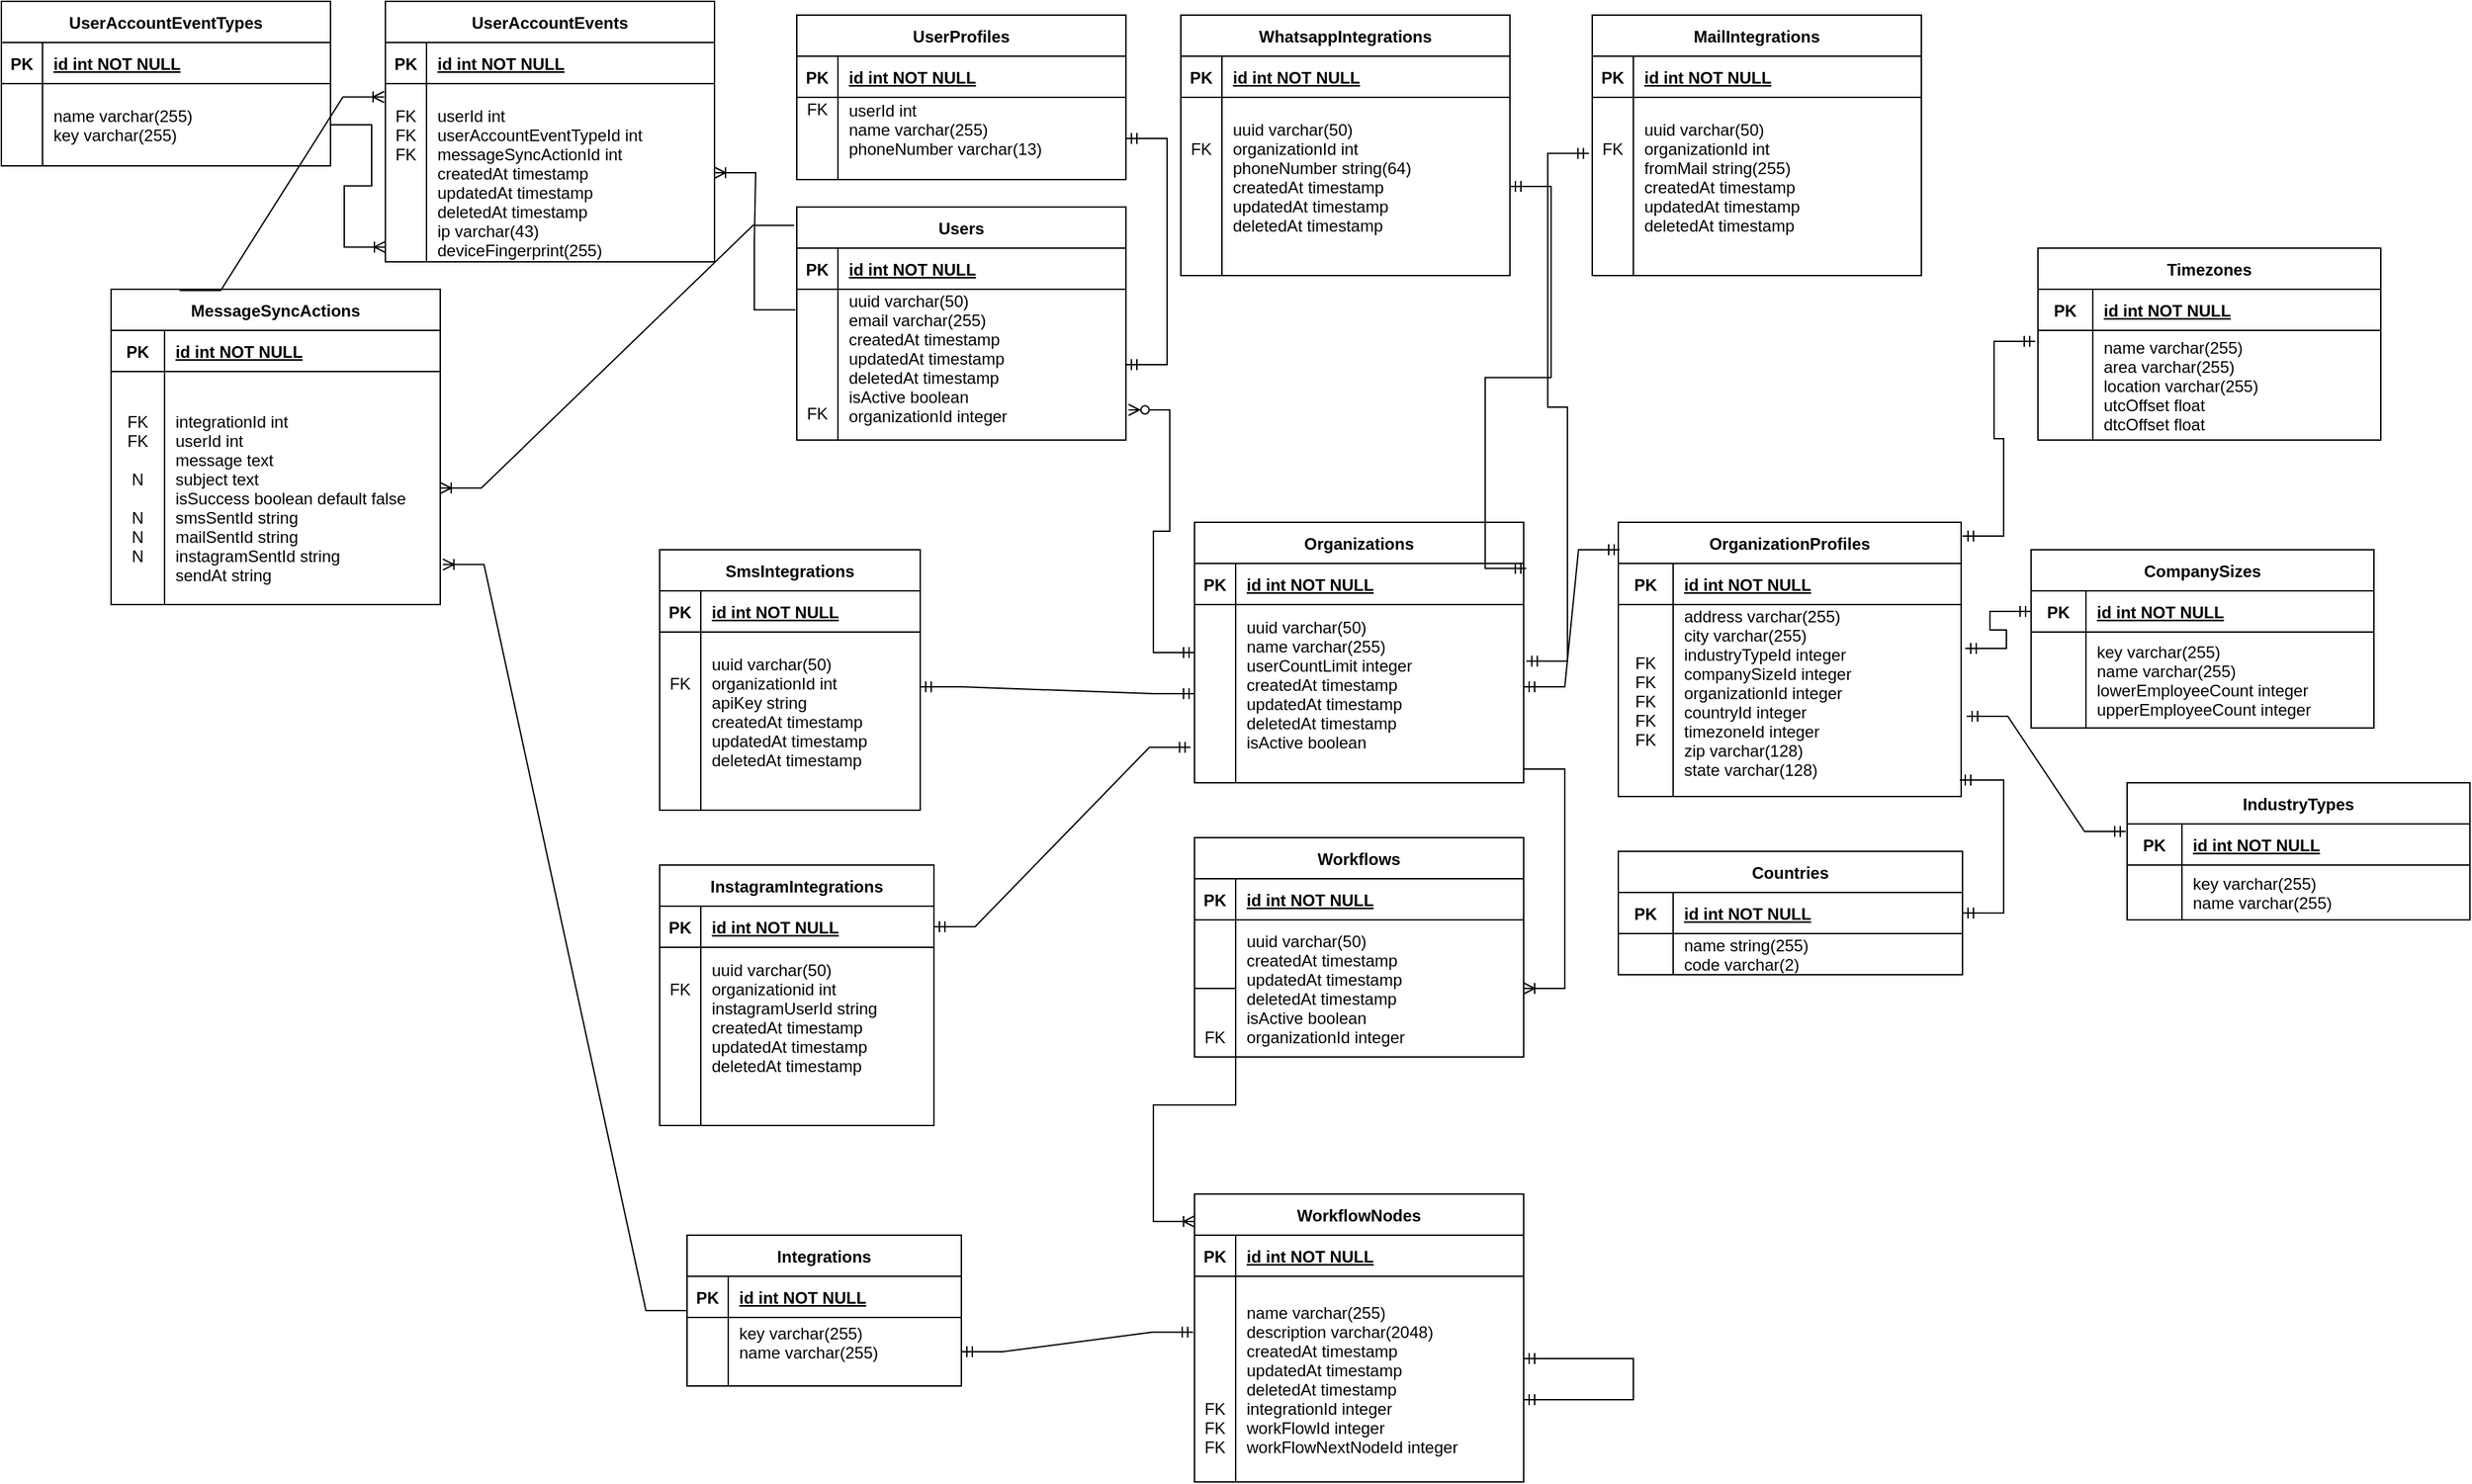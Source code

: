 <mxfile version="21.3.6" type="device">
  <diagram id="R2lEEEUBdFMjLlhIrx00" name="Page-1">
    <mxGraphModel dx="1804" dy="550" grid="1" gridSize="10" guides="1" tooltips="1" connect="1" arrows="1" fold="1" page="1" pageScale="1" pageWidth="850" pageHeight="1100" math="0" shadow="0" extFonts="Permanent Marker^https://fonts.googleapis.com/css?family=Permanent+Marker">
      <root>
        <mxCell id="0" />
        <mxCell id="1" parent="0" />
        <mxCell id="C-vyLk0tnHw3VtMMgP7b-23" value="Users" style="shape=table;startSize=30;container=1;collapsible=1;childLayout=tableLayout;fixedRows=1;rowLines=0;fontStyle=1;align=center;resizeLast=1;" parent="1" vertex="1">
          <mxGeometry x="120" y="170" width="240" height="170" as="geometry" />
        </mxCell>
        <mxCell id="C-vyLk0tnHw3VtMMgP7b-24" value="" style="shape=partialRectangle;collapsible=0;dropTarget=0;pointerEvents=0;fillColor=none;points=[[0,0.5],[1,0.5]];portConstraint=eastwest;top=0;left=0;right=0;bottom=1;" parent="C-vyLk0tnHw3VtMMgP7b-23" vertex="1">
          <mxGeometry y="30" width="240" height="30" as="geometry" />
        </mxCell>
        <mxCell id="C-vyLk0tnHw3VtMMgP7b-25" value="PK" style="shape=partialRectangle;overflow=hidden;connectable=0;fillColor=none;top=0;left=0;bottom=0;right=0;fontStyle=1;" parent="C-vyLk0tnHw3VtMMgP7b-24" vertex="1">
          <mxGeometry width="30" height="30" as="geometry">
            <mxRectangle width="30" height="30" as="alternateBounds" />
          </mxGeometry>
        </mxCell>
        <mxCell id="C-vyLk0tnHw3VtMMgP7b-26" value="id int NOT NULL " style="shape=partialRectangle;overflow=hidden;connectable=0;fillColor=none;top=0;left=0;bottom=0;right=0;align=left;spacingLeft=6;fontStyle=5;" parent="C-vyLk0tnHw3VtMMgP7b-24" vertex="1">
          <mxGeometry x="30" width="210" height="30" as="geometry">
            <mxRectangle width="210" height="30" as="alternateBounds" />
          </mxGeometry>
        </mxCell>
        <mxCell id="C-vyLk0tnHw3VtMMgP7b-27" value="" style="shape=partialRectangle;collapsible=0;dropTarget=0;pointerEvents=0;fillColor=none;points=[[0,0.5],[1,0.5]];portConstraint=eastwest;top=0;left=0;right=0;bottom=0;" parent="C-vyLk0tnHw3VtMMgP7b-23" vertex="1">
          <mxGeometry y="60" width="240" height="110" as="geometry" />
        </mxCell>
        <mxCell id="C-vyLk0tnHw3VtMMgP7b-28" value="&#xa;&#xa;&#xa;&#xa;&#xa;FK" style="shape=partialRectangle;overflow=hidden;connectable=0;fillColor=none;top=0;left=0;bottom=0;right=0;" parent="C-vyLk0tnHw3VtMMgP7b-27" vertex="1">
          <mxGeometry width="30" height="110" as="geometry">
            <mxRectangle width="30" height="110" as="alternateBounds" />
          </mxGeometry>
        </mxCell>
        <mxCell id="C-vyLk0tnHw3VtMMgP7b-29" value="uuid varchar(50)&#xa;email varchar(255)&#xa;createdAt timestamp&#xa;updatedAt timestamp&#xa;deletedAt timestamp&#xa;isActive boolean&#xa;organizationId integer&#xa;" style="shape=partialRectangle;overflow=hidden;connectable=0;fillColor=none;top=0;left=0;bottom=0;right=0;align=left;spacingLeft=6;" parent="C-vyLk0tnHw3VtMMgP7b-27" vertex="1">
          <mxGeometry x="30" width="210" height="110" as="geometry">
            <mxRectangle width="210" height="110" as="alternateBounds" />
          </mxGeometry>
        </mxCell>
        <mxCell id="LmQ58iv39YgmbRONNPZS-1" value="UserProfiles" style="shape=table;startSize=30;container=1;collapsible=1;childLayout=tableLayout;fixedRows=1;rowLines=0;fontStyle=1;align=center;resizeLast=1;" parent="1" vertex="1">
          <mxGeometry x="120" y="30" width="240" height="120" as="geometry" />
        </mxCell>
        <mxCell id="LmQ58iv39YgmbRONNPZS-2" value="" style="shape=partialRectangle;collapsible=0;dropTarget=0;pointerEvents=0;fillColor=none;points=[[0,0.5],[1,0.5]];portConstraint=eastwest;top=0;left=0;right=0;bottom=1;" parent="LmQ58iv39YgmbRONNPZS-1" vertex="1">
          <mxGeometry y="30" width="240" height="30" as="geometry" />
        </mxCell>
        <mxCell id="LmQ58iv39YgmbRONNPZS-3" value="PK" style="shape=partialRectangle;overflow=hidden;connectable=0;fillColor=none;top=0;left=0;bottom=0;right=0;fontStyle=1;" parent="LmQ58iv39YgmbRONNPZS-2" vertex="1">
          <mxGeometry width="30" height="30" as="geometry">
            <mxRectangle width="30" height="30" as="alternateBounds" />
          </mxGeometry>
        </mxCell>
        <mxCell id="LmQ58iv39YgmbRONNPZS-4" value="id int NOT NULL " style="shape=partialRectangle;overflow=hidden;connectable=0;fillColor=none;top=0;left=0;bottom=0;right=0;align=left;spacingLeft=6;fontStyle=5;" parent="LmQ58iv39YgmbRONNPZS-2" vertex="1">
          <mxGeometry x="30" width="210" height="30" as="geometry">
            <mxRectangle width="210" height="30" as="alternateBounds" />
          </mxGeometry>
        </mxCell>
        <mxCell id="LmQ58iv39YgmbRONNPZS-5" value="" style="shape=partialRectangle;collapsible=0;dropTarget=0;pointerEvents=0;fillColor=none;points=[[0,0.5],[1,0.5]];portConstraint=eastwest;top=0;left=0;right=0;bottom=0;" parent="LmQ58iv39YgmbRONNPZS-1" vertex="1">
          <mxGeometry y="60" width="240" height="60" as="geometry" />
        </mxCell>
        <mxCell id="LmQ58iv39YgmbRONNPZS-6" value="FK&#xa;&#xa;&#xa;&#xa;&#xa;" style="shape=partialRectangle;overflow=hidden;connectable=0;fillColor=none;top=0;left=0;bottom=0;right=0;" parent="LmQ58iv39YgmbRONNPZS-5" vertex="1">
          <mxGeometry width="30" height="60" as="geometry">
            <mxRectangle width="30" height="60" as="alternateBounds" />
          </mxGeometry>
        </mxCell>
        <mxCell id="LmQ58iv39YgmbRONNPZS-7" value="userId int&#xa;name varchar(255)&#xa;phoneNumber varchar(13)&#xa;" style="shape=partialRectangle;overflow=hidden;connectable=0;fillColor=none;top=0;left=0;bottom=0;right=0;align=left;spacingLeft=6;" parent="LmQ58iv39YgmbRONNPZS-5" vertex="1">
          <mxGeometry x="30" width="210" height="60" as="geometry">
            <mxRectangle width="210" height="60" as="alternateBounds" />
          </mxGeometry>
        </mxCell>
        <mxCell id="LmQ58iv39YgmbRONNPZS-8" value="" style="edgeStyle=entityRelationEdgeStyle;fontSize=12;html=1;endArrow=ERmandOne;startArrow=ERmandOne;rounded=0;exitX=1;exitY=0.5;exitDx=0;exitDy=0;" parent="1" source="C-vyLk0tnHw3VtMMgP7b-27" target="LmQ58iv39YgmbRONNPZS-5" edge="1">
          <mxGeometry width="100" height="100" relative="1" as="geometry">
            <mxPoint x="220" y="220" as="sourcePoint" />
            <mxPoint x="320" y="120" as="targetPoint" />
          </mxGeometry>
        </mxCell>
        <mxCell id="LmQ58iv39YgmbRONNPZS-9" value="Organizations" style="shape=table;startSize=30;container=1;collapsible=1;childLayout=tableLayout;fixedRows=1;rowLines=0;fontStyle=1;align=center;resizeLast=1;" parent="1" vertex="1">
          <mxGeometry x="410" y="400" width="240" height="190" as="geometry" />
        </mxCell>
        <mxCell id="LmQ58iv39YgmbRONNPZS-10" value="" style="shape=partialRectangle;collapsible=0;dropTarget=0;pointerEvents=0;fillColor=none;points=[[0,0.5],[1,0.5]];portConstraint=eastwest;top=0;left=0;right=0;bottom=1;" parent="LmQ58iv39YgmbRONNPZS-9" vertex="1">
          <mxGeometry y="30" width="240" height="30" as="geometry" />
        </mxCell>
        <mxCell id="LmQ58iv39YgmbRONNPZS-11" value="PK" style="shape=partialRectangle;overflow=hidden;connectable=0;fillColor=none;top=0;left=0;bottom=0;right=0;fontStyle=1;" parent="LmQ58iv39YgmbRONNPZS-10" vertex="1">
          <mxGeometry width="30" height="30" as="geometry">
            <mxRectangle width="30" height="30" as="alternateBounds" />
          </mxGeometry>
        </mxCell>
        <mxCell id="LmQ58iv39YgmbRONNPZS-12" value="id int NOT NULL " style="shape=partialRectangle;overflow=hidden;connectable=0;fillColor=none;top=0;left=0;bottom=0;right=0;align=left;spacingLeft=6;fontStyle=5;" parent="LmQ58iv39YgmbRONNPZS-10" vertex="1">
          <mxGeometry x="30" width="210" height="30" as="geometry">
            <mxRectangle width="210" height="30" as="alternateBounds" />
          </mxGeometry>
        </mxCell>
        <mxCell id="LmQ58iv39YgmbRONNPZS-13" value="" style="shape=partialRectangle;collapsible=0;dropTarget=0;pointerEvents=0;fillColor=none;points=[[0,0.5],[1,0.5]];portConstraint=eastwest;top=0;left=0;right=0;bottom=0;" parent="LmQ58iv39YgmbRONNPZS-9" vertex="1">
          <mxGeometry y="60" width="240" height="130" as="geometry" />
        </mxCell>
        <mxCell id="LmQ58iv39YgmbRONNPZS-14" value="" style="shape=partialRectangle;overflow=hidden;connectable=0;fillColor=none;top=0;left=0;bottom=0;right=0;" parent="LmQ58iv39YgmbRONNPZS-13" vertex="1">
          <mxGeometry width="30" height="130" as="geometry">
            <mxRectangle width="30" height="130" as="alternateBounds" />
          </mxGeometry>
        </mxCell>
        <mxCell id="LmQ58iv39YgmbRONNPZS-15" value="uuid varchar(50)&#xa;name varchar(255)&#xa;userCountLimit integer&#xa;createdAt timestamp&#xa;updatedAt timestamp&#xa;deletedAt timestamp&#xa;isActive boolean&#xa;" style="shape=partialRectangle;overflow=hidden;connectable=0;fillColor=none;top=0;left=0;bottom=0;right=0;align=left;spacingLeft=6;" parent="LmQ58iv39YgmbRONNPZS-13" vertex="1">
          <mxGeometry x="30" width="210" height="130" as="geometry">
            <mxRectangle width="210" height="130" as="alternateBounds" />
          </mxGeometry>
        </mxCell>
        <mxCell id="LmQ58iv39YgmbRONNPZS-16" value="" style="edgeStyle=entityRelationEdgeStyle;fontSize=12;html=1;endArrow=ERzeroToMany;startArrow=ERmandOne;rounded=0;entryX=1.008;entryY=0.8;entryDx=0;entryDy=0;entryPerimeter=0;" parent="1" source="LmQ58iv39YgmbRONNPZS-9" target="C-vyLk0tnHw3VtMMgP7b-27" edge="1">
          <mxGeometry width="100" height="100" relative="1" as="geometry">
            <mxPoint x="470" y="370" as="sourcePoint" />
            <mxPoint x="570" y="270" as="targetPoint" />
          </mxGeometry>
        </mxCell>
        <mxCell id="LmQ58iv39YgmbRONNPZS-17" value="OrganizationProfiles" style="shape=table;startSize=30;container=1;collapsible=1;childLayout=tableLayout;fixedRows=1;rowLines=0;fontStyle=1;align=center;resizeLast=1;" parent="1" vertex="1">
          <mxGeometry x="719" y="400" width="250" height="200" as="geometry" />
        </mxCell>
        <mxCell id="LmQ58iv39YgmbRONNPZS-18" value="" style="shape=partialRectangle;collapsible=0;dropTarget=0;pointerEvents=0;fillColor=none;points=[[0,0.5],[1,0.5]];portConstraint=eastwest;top=0;left=0;right=0;bottom=1;" parent="LmQ58iv39YgmbRONNPZS-17" vertex="1">
          <mxGeometry y="30" width="250" height="30" as="geometry" />
        </mxCell>
        <mxCell id="LmQ58iv39YgmbRONNPZS-19" value="PK" style="shape=partialRectangle;overflow=hidden;connectable=0;fillColor=none;top=0;left=0;bottom=0;right=0;fontStyle=1;" parent="LmQ58iv39YgmbRONNPZS-18" vertex="1">
          <mxGeometry width="40" height="30" as="geometry">
            <mxRectangle width="40" height="30" as="alternateBounds" />
          </mxGeometry>
        </mxCell>
        <mxCell id="LmQ58iv39YgmbRONNPZS-20" value="id int NOT NULL " style="shape=partialRectangle;overflow=hidden;connectable=0;fillColor=none;top=0;left=0;bottom=0;right=0;align=left;spacingLeft=6;fontStyle=5;" parent="LmQ58iv39YgmbRONNPZS-18" vertex="1">
          <mxGeometry x="40" width="210" height="30" as="geometry">
            <mxRectangle width="210" height="30" as="alternateBounds" />
          </mxGeometry>
        </mxCell>
        <mxCell id="LmQ58iv39YgmbRONNPZS-21" value="" style="shape=partialRectangle;collapsible=0;dropTarget=0;pointerEvents=0;fillColor=none;points=[[0,0.5],[1,0.5]];portConstraint=eastwest;top=0;left=0;right=0;bottom=0;" parent="LmQ58iv39YgmbRONNPZS-17" vertex="1">
          <mxGeometry y="60" width="250" height="140" as="geometry" />
        </mxCell>
        <mxCell id="LmQ58iv39YgmbRONNPZS-22" value="FK&#xa;FK&#xa;FK&#xa;FK&#xa;FK" style="shape=partialRectangle;overflow=hidden;connectable=0;fillColor=none;top=0;left=0;bottom=0;right=0;" parent="LmQ58iv39YgmbRONNPZS-21" vertex="1">
          <mxGeometry width="40" height="140" as="geometry">
            <mxRectangle width="40" height="140" as="alternateBounds" />
          </mxGeometry>
        </mxCell>
        <mxCell id="LmQ58iv39YgmbRONNPZS-23" value="address varchar(255)&#xa;city varchar(255)&#xa;industryTypeId integer&#xa;companySizeId integer&#xa;organizationId integer&#xa;countryId integer&#xa;timezoneId integer&#xa;zip varchar(128)&#xa;state varchar(128)&#xa;" style="shape=partialRectangle;overflow=hidden;connectable=0;fillColor=none;top=0;left=0;bottom=0;right=0;align=left;spacingLeft=6;" parent="LmQ58iv39YgmbRONNPZS-21" vertex="1">
          <mxGeometry x="40" width="210" height="140" as="geometry">
            <mxRectangle width="210" height="140" as="alternateBounds" />
          </mxGeometry>
        </mxCell>
        <mxCell id="LmQ58iv39YgmbRONNPZS-25" value="" style="edgeStyle=entityRelationEdgeStyle;fontSize=12;html=1;endArrow=ERmandOne;startArrow=ERmandOne;rounded=0;" parent="1" edge="1">
          <mxGeometry x="1" y="-94" width="100" height="100" relative="1" as="geometry">
            <mxPoint x="650" y="520" as="sourcePoint" />
            <mxPoint x="720" y="420" as="targetPoint" />
            <mxPoint x="80" y="-44" as="offset" />
          </mxGeometry>
        </mxCell>
        <mxCell id="LmQ58iv39YgmbRONNPZS-26" value="Timezones" style="shape=table;startSize=30;container=1;collapsible=1;childLayout=tableLayout;fixedRows=1;rowLines=0;fontStyle=1;align=center;resizeLast=1;" parent="1" vertex="1">
          <mxGeometry x="1025" y="200" width="250" height="140" as="geometry" />
        </mxCell>
        <mxCell id="LmQ58iv39YgmbRONNPZS-27" value="" style="shape=partialRectangle;collapsible=0;dropTarget=0;pointerEvents=0;fillColor=none;points=[[0,0.5],[1,0.5]];portConstraint=eastwest;top=0;left=0;right=0;bottom=1;" parent="LmQ58iv39YgmbRONNPZS-26" vertex="1">
          <mxGeometry y="30" width="250" height="30" as="geometry" />
        </mxCell>
        <mxCell id="LmQ58iv39YgmbRONNPZS-28" value="PK" style="shape=partialRectangle;overflow=hidden;connectable=0;fillColor=none;top=0;left=0;bottom=0;right=0;fontStyle=1;" parent="LmQ58iv39YgmbRONNPZS-27" vertex="1">
          <mxGeometry width="40" height="30" as="geometry">
            <mxRectangle width="40" height="30" as="alternateBounds" />
          </mxGeometry>
        </mxCell>
        <mxCell id="LmQ58iv39YgmbRONNPZS-29" value="id int NOT NULL " style="shape=partialRectangle;overflow=hidden;connectable=0;fillColor=none;top=0;left=0;bottom=0;right=0;align=left;spacingLeft=6;fontStyle=5;" parent="LmQ58iv39YgmbRONNPZS-27" vertex="1">
          <mxGeometry x="40" width="210" height="30" as="geometry">
            <mxRectangle width="210" height="30" as="alternateBounds" />
          </mxGeometry>
        </mxCell>
        <mxCell id="LmQ58iv39YgmbRONNPZS-30" value="" style="shape=partialRectangle;collapsible=0;dropTarget=0;pointerEvents=0;fillColor=none;points=[[0,0.5],[1,0.5]];portConstraint=eastwest;top=0;left=0;right=0;bottom=0;" parent="LmQ58iv39YgmbRONNPZS-26" vertex="1">
          <mxGeometry y="60" width="250" height="80" as="geometry" />
        </mxCell>
        <mxCell id="LmQ58iv39YgmbRONNPZS-31" value="" style="shape=partialRectangle;overflow=hidden;connectable=0;fillColor=none;top=0;left=0;bottom=0;right=0;" parent="LmQ58iv39YgmbRONNPZS-30" vertex="1">
          <mxGeometry width="40" height="80" as="geometry">
            <mxRectangle width="40" height="80" as="alternateBounds" />
          </mxGeometry>
        </mxCell>
        <mxCell id="LmQ58iv39YgmbRONNPZS-32" value="name varchar(255)&#xa;area varchar(255)&#xa;location varchar(255)&#xa;utcOffset float&#xa;dtcOffset float" style="shape=partialRectangle;overflow=hidden;connectable=0;fillColor=none;top=0;left=0;bottom=0;right=0;align=left;spacingLeft=6;" parent="LmQ58iv39YgmbRONNPZS-30" vertex="1">
          <mxGeometry x="40" width="210" height="80" as="geometry">
            <mxRectangle width="210" height="80" as="alternateBounds" />
          </mxGeometry>
        </mxCell>
        <mxCell id="LmQ58iv39YgmbRONNPZS-33" value="CompanySizes" style="shape=table;startSize=30;container=1;collapsible=1;childLayout=tableLayout;fixedRows=1;rowLines=0;fontStyle=1;align=center;resizeLast=1;" parent="1" vertex="1">
          <mxGeometry x="1020" y="420" width="250" height="130" as="geometry" />
        </mxCell>
        <mxCell id="LmQ58iv39YgmbRONNPZS-34" value="" style="shape=partialRectangle;collapsible=0;dropTarget=0;pointerEvents=0;fillColor=none;points=[[0,0.5],[1,0.5]];portConstraint=eastwest;top=0;left=0;right=0;bottom=1;" parent="LmQ58iv39YgmbRONNPZS-33" vertex="1">
          <mxGeometry y="30" width="250" height="30" as="geometry" />
        </mxCell>
        <mxCell id="LmQ58iv39YgmbRONNPZS-35" value="PK" style="shape=partialRectangle;overflow=hidden;connectable=0;fillColor=none;top=0;left=0;bottom=0;right=0;fontStyle=1;" parent="LmQ58iv39YgmbRONNPZS-34" vertex="1">
          <mxGeometry width="40" height="30" as="geometry">
            <mxRectangle width="40" height="30" as="alternateBounds" />
          </mxGeometry>
        </mxCell>
        <mxCell id="LmQ58iv39YgmbRONNPZS-36" value="id int NOT NULL " style="shape=partialRectangle;overflow=hidden;connectable=0;fillColor=none;top=0;left=0;bottom=0;right=0;align=left;spacingLeft=6;fontStyle=5;" parent="LmQ58iv39YgmbRONNPZS-34" vertex="1">
          <mxGeometry x="40" width="210" height="30" as="geometry">
            <mxRectangle width="210" height="30" as="alternateBounds" />
          </mxGeometry>
        </mxCell>
        <mxCell id="LmQ58iv39YgmbRONNPZS-37" value="" style="shape=partialRectangle;collapsible=0;dropTarget=0;pointerEvents=0;fillColor=none;points=[[0,0.5],[1,0.5]];portConstraint=eastwest;top=0;left=0;right=0;bottom=0;" parent="LmQ58iv39YgmbRONNPZS-33" vertex="1">
          <mxGeometry y="60" width="250" height="70" as="geometry" />
        </mxCell>
        <mxCell id="LmQ58iv39YgmbRONNPZS-38" value="" style="shape=partialRectangle;overflow=hidden;connectable=0;fillColor=none;top=0;left=0;bottom=0;right=0;" parent="LmQ58iv39YgmbRONNPZS-37" vertex="1">
          <mxGeometry width="40" height="70" as="geometry">
            <mxRectangle width="40" height="70" as="alternateBounds" />
          </mxGeometry>
        </mxCell>
        <mxCell id="LmQ58iv39YgmbRONNPZS-39" value="key varchar(255)&#xa;name varchar(255)&#xa;lowerEmployeeCount integer&#xa;upperEmployeeCount integer" style="shape=partialRectangle;overflow=hidden;connectable=0;fillColor=none;top=0;left=0;bottom=0;right=0;align=left;spacingLeft=6;" parent="LmQ58iv39YgmbRONNPZS-37" vertex="1">
          <mxGeometry x="40" width="210" height="70" as="geometry">
            <mxRectangle width="210" height="70" as="alternateBounds" />
          </mxGeometry>
        </mxCell>
        <mxCell id="LmQ58iv39YgmbRONNPZS-40" value="IndustryTypes" style="shape=table;startSize=30;container=1;collapsible=1;childLayout=tableLayout;fixedRows=1;rowLines=0;fontStyle=1;align=center;resizeLast=1;" parent="1" vertex="1">
          <mxGeometry x="1090" y="590" width="250" height="100" as="geometry" />
        </mxCell>
        <mxCell id="LmQ58iv39YgmbRONNPZS-41" value="" style="shape=partialRectangle;collapsible=0;dropTarget=0;pointerEvents=0;fillColor=none;points=[[0,0.5],[1,0.5]];portConstraint=eastwest;top=0;left=0;right=0;bottom=1;" parent="LmQ58iv39YgmbRONNPZS-40" vertex="1">
          <mxGeometry y="30" width="250" height="30" as="geometry" />
        </mxCell>
        <mxCell id="LmQ58iv39YgmbRONNPZS-42" value="PK" style="shape=partialRectangle;overflow=hidden;connectable=0;fillColor=none;top=0;left=0;bottom=0;right=0;fontStyle=1;" parent="LmQ58iv39YgmbRONNPZS-41" vertex="1">
          <mxGeometry width="40" height="30" as="geometry">
            <mxRectangle width="40" height="30" as="alternateBounds" />
          </mxGeometry>
        </mxCell>
        <mxCell id="LmQ58iv39YgmbRONNPZS-43" value="id int NOT NULL " style="shape=partialRectangle;overflow=hidden;connectable=0;fillColor=none;top=0;left=0;bottom=0;right=0;align=left;spacingLeft=6;fontStyle=5;" parent="LmQ58iv39YgmbRONNPZS-41" vertex="1">
          <mxGeometry x="40" width="210" height="30" as="geometry">
            <mxRectangle width="210" height="30" as="alternateBounds" />
          </mxGeometry>
        </mxCell>
        <mxCell id="LmQ58iv39YgmbRONNPZS-44" value="" style="shape=partialRectangle;collapsible=0;dropTarget=0;pointerEvents=0;fillColor=none;points=[[0,0.5],[1,0.5]];portConstraint=eastwest;top=0;left=0;right=0;bottom=0;" parent="LmQ58iv39YgmbRONNPZS-40" vertex="1">
          <mxGeometry y="60" width="250" height="40" as="geometry" />
        </mxCell>
        <mxCell id="LmQ58iv39YgmbRONNPZS-45" value="" style="shape=partialRectangle;overflow=hidden;connectable=0;fillColor=none;top=0;left=0;bottom=0;right=0;" parent="LmQ58iv39YgmbRONNPZS-44" vertex="1">
          <mxGeometry width="40" height="40" as="geometry">
            <mxRectangle width="40" height="40" as="alternateBounds" />
          </mxGeometry>
        </mxCell>
        <mxCell id="LmQ58iv39YgmbRONNPZS-46" value="key varchar(255)&#xa;name varchar(255)" style="shape=partialRectangle;overflow=hidden;connectable=0;fillColor=none;top=0;left=0;bottom=0;right=0;align=left;spacingLeft=6;" parent="LmQ58iv39YgmbRONNPZS-44" vertex="1">
          <mxGeometry x="40" width="210" height="40" as="geometry">
            <mxRectangle width="210" height="40" as="alternateBounds" />
          </mxGeometry>
        </mxCell>
        <mxCell id="LmQ58iv39YgmbRONNPZS-47" value="Countries" style="shape=table;startSize=30;container=1;collapsible=1;childLayout=tableLayout;fixedRows=1;rowLines=0;fontStyle=1;align=center;resizeLast=1;" parent="1" vertex="1">
          <mxGeometry x="719" y="640" width="251" height="90" as="geometry" />
        </mxCell>
        <mxCell id="LmQ58iv39YgmbRONNPZS-48" value="" style="shape=partialRectangle;collapsible=0;dropTarget=0;pointerEvents=0;fillColor=none;points=[[0,0.5],[1,0.5]];portConstraint=eastwest;top=0;left=0;right=0;bottom=1;" parent="LmQ58iv39YgmbRONNPZS-47" vertex="1">
          <mxGeometry y="30" width="251" height="30" as="geometry" />
        </mxCell>
        <mxCell id="LmQ58iv39YgmbRONNPZS-49" value="PK" style="shape=partialRectangle;overflow=hidden;connectable=0;fillColor=none;top=0;left=0;bottom=0;right=0;fontStyle=1;" parent="LmQ58iv39YgmbRONNPZS-48" vertex="1">
          <mxGeometry width="40" height="30" as="geometry">
            <mxRectangle width="40" height="30" as="alternateBounds" />
          </mxGeometry>
        </mxCell>
        <mxCell id="LmQ58iv39YgmbRONNPZS-50" value="id int NOT NULL " style="shape=partialRectangle;overflow=hidden;connectable=0;fillColor=none;top=0;left=0;bottom=0;right=0;align=left;spacingLeft=6;fontStyle=5;" parent="LmQ58iv39YgmbRONNPZS-48" vertex="1">
          <mxGeometry x="40" width="211" height="30" as="geometry">
            <mxRectangle width="211" height="30" as="alternateBounds" />
          </mxGeometry>
        </mxCell>
        <mxCell id="LmQ58iv39YgmbRONNPZS-51" value="" style="shape=partialRectangle;collapsible=0;dropTarget=0;pointerEvents=0;fillColor=none;points=[[0,0.5],[1,0.5]];portConstraint=eastwest;top=0;left=0;right=0;bottom=0;" parent="LmQ58iv39YgmbRONNPZS-47" vertex="1">
          <mxGeometry y="60" width="251" height="30" as="geometry" />
        </mxCell>
        <mxCell id="LmQ58iv39YgmbRONNPZS-52" value="" style="shape=partialRectangle;overflow=hidden;connectable=0;fillColor=none;top=0;left=0;bottom=0;right=0;" parent="LmQ58iv39YgmbRONNPZS-51" vertex="1">
          <mxGeometry width="40" height="30" as="geometry">
            <mxRectangle width="40" height="30" as="alternateBounds" />
          </mxGeometry>
        </mxCell>
        <mxCell id="LmQ58iv39YgmbRONNPZS-53" value="name string(255)&#xa;code varchar(2)" style="shape=partialRectangle;overflow=hidden;connectable=0;fillColor=none;top=0;left=0;bottom=0;right=0;align=left;spacingLeft=6;" parent="LmQ58iv39YgmbRONNPZS-51" vertex="1">
          <mxGeometry x="40" width="211" height="30" as="geometry">
            <mxRectangle width="211" height="30" as="alternateBounds" />
          </mxGeometry>
        </mxCell>
        <mxCell id="LmQ58iv39YgmbRONNPZS-54" value="" style="edgeStyle=entityRelationEdgeStyle;fontSize=12;html=1;endArrow=ERmandOne;startArrow=ERmandOne;rounded=0;entryX=0.996;entryY=0.914;entryDx=0;entryDy=0;entryPerimeter=0;" parent="1" source="LmQ58iv39YgmbRONNPZS-47" target="LmQ58iv39YgmbRONNPZS-21" edge="1">
          <mxGeometry width="100" height="100" relative="1" as="geometry">
            <mxPoint x="990" y="620" as="sourcePoint" />
            <mxPoint x="710" y="570" as="targetPoint" />
          </mxGeometry>
        </mxCell>
        <mxCell id="LmQ58iv39YgmbRONNPZS-55" value="" style="edgeStyle=entityRelationEdgeStyle;fontSize=12;html=1;endArrow=ERmandOne;startArrow=ERmandOne;rounded=0;entryX=-0.008;entryY=0.1;entryDx=0;entryDy=0;entryPerimeter=0;" parent="1" target="LmQ58iv39YgmbRONNPZS-30" edge="1">
          <mxGeometry width="100" height="100" relative="1" as="geometry">
            <mxPoint x="970" y="410" as="sourcePoint" />
            <mxPoint x="1090" y="380" as="targetPoint" />
          </mxGeometry>
        </mxCell>
        <mxCell id="LmQ58iv39YgmbRONNPZS-56" value="" style="edgeStyle=entityRelationEdgeStyle;fontSize=12;html=1;endArrow=ERmandOne;startArrow=ERmandOne;rounded=0;exitX=1.012;exitY=0.229;exitDx=0;exitDy=0;exitPerimeter=0;entryX=0;entryY=0.5;entryDx=0;entryDy=0;" parent="1" source="LmQ58iv39YgmbRONNPZS-21" target="LmQ58iv39YgmbRONNPZS-34" edge="1">
          <mxGeometry width="100" height="100" relative="1" as="geometry">
            <mxPoint x="980" y="620" as="sourcePoint" />
            <mxPoint x="1080" y="520" as="targetPoint" />
          </mxGeometry>
        </mxCell>
        <mxCell id="LmQ58iv39YgmbRONNPZS-57" value="" style="edgeStyle=entityRelationEdgeStyle;fontSize=12;html=1;endArrow=ERmandOne;startArrow=ERmandOne;rounded=0;exitX=1.016;exitY=0.582;exitDx=0;exitDy=0;exitPerimeter=0;entryX=-0.004;entryY=0.183;entryDx=0;entryDy=0;entryPerimeter=0;" parent="1" source="LmQ58iv39YgmbRONNPZS-21" target="LmQ58iv39YgmbRONNPZS-41" edge="1">
          <mxGeometry width="100" height="100" relative="1" as="geometry">
            <mxPoint x="980" y="710" as="sourcePoint" />
            <mxPoint x="1080" y="610" as="targetPoint" />
          </mxGeometry>
        </mxCell>
        <mxCell id="LmQ58iv39YgmbRONNPZS-59" value="Workflows" style="shape=table;startSize=30;container=1;collapsible=1;childLayout=tableLayout;fixedRows=1;rowLines=0;fontStyle=1;align=center;resizeLast=1;" parent="1" vertex="1">
          <mxGeometry x="410" y="630" width="240" height="160" as="geometry" />
        </mxCell>
        <mxCell id="LmQ58iv39YgmbRONNPZS-60" value="" style="shape=partialRectangle;collapsible=0;dropTarget=0;pointerEvents=0;fillColor=none;points=[[0,0.5],[1,0.5]];portConstraint=eastwest;top=0;left=0;right=0;bottom=1;" parent="LmQ58iv39YgmbRONNPZS-59" vertex="1">
          <mxGeometry y="30" width="240" height="30" as="geometry" />
        </mxCell>
        <mxCell id="LmQ58iv39YgmbRONNPZS-61" value="PK" style="shape=partialRectangle;overflow=hidden;connectable=0;fillColor=none;top=0;left=0;bottom=0;right=0;fontStyle=1;" parent="LmQ58iv39YgmbRONNPZS-60" vertex="1">
          <mxGeometry width="30" height="30" as="geometry">
            <mxRectangle width="30" height="30" as="alternateBounds" />
          </mxGeometry>
        </mxCell>
        <mxCell id="LmQ58iv39YgmbRONNPZS-62" value="id int NOT NULL " style="shape=partialRectangle;overflow=hidden;connectable=0;fillColor=none;top=0;left=0;bottom=0;right=0;align=left;spacingLeft=6;fontStyle=5;" parent="LmQ58iv39YgmbRONNPZS-60" vertex="1">
          <mxGeometry x="30" width="210" height="30" as="geometry">
            <mxRectangle width="210" height="30" as="alternateBounds" />
          </mxGeometry>
        </mxCell>
        <mxCell id="LmQ58iv39YgmbRONNPZS-63" value="" style="shape=partialRectangle;collapsible=0;dropTarget=0;pointerEvents=0;fillColor=none;points=[[0,0.5],[1,0.5]];portConstraint=eastwest;top=0;left=0;right=0;bottom=0;" parent="LmQ58iv39YgmbRONNPZS-59" vertex="1">
          <mxGeometry y="60" width="240" height="100" as="geometry" />
        </mxCell>
        <mxCell id="LmQ58iv39YgmbRONNPZS-64" value="&#xa;&#xa;&#xa;&#xa;&#xa;FK" style="shape=partialRectangle;overflow=hidden;connectable=0;fillColor=none;top=0;left=0;bottom=0;right=0;" parent="LmQ58iv39YgmbRONNPZS-63" vertex="1">
          <mxGeometry width="30" height="100" as="geometry">
            <mxRectangle width="30" height="100" as="alternateBounds" />
          </mxGeometry>
        </mxCell>
        <mxCell id="LmQ58iv39YgmbRONNPZS-65" value="uuid varchar(50)&#xa;createdAt timestamp&#xa;updatedAt timestamp&#xa;deletedAt timestamp&#xa;isActive boolean&#xa;organizationId integer" style="shape=partialRectangle;overflow=hidden;connectable=0;fillColor=none;top=0;left=0;bottom=0;right=0;align=left;spacingLeft=6;" parent="LmQ58iv39YgmbRONNPZS-63" vertex="1">
          <mxGeometry x="30" width="210" height="100" as="geometry">
            <mxRectangle width="210" height="100" as="alternateBounds" />
          </mxGeometry>
        </mxCell>
        <mxCell id="LmQ58iv39YgmbRONNPZS-67" value="" style="edgeStyle=entityRelationEdgeStyle;fontSize=12;html=1;endArrow=ERoneToMany;rounded=0;exitX=1;exitY=0.923;exitDx=0;exitDy=0;exitPerimeter=0;" parent="1" source="LmQ58iv39YgmbRONNPZS-13" target="LmQ58iv39YgmbRONNPZS-63" edge="1">
          <mxGeometry width="100" height="100" relative="1" as="geometry">
            <mxPoint x="550" y="860" as="sourcePoint" />
            <mxPoint x="650" y="760" as="targetPoint" />
          </mxGeometry>
        </mxCell>
        <mxCell id="LmQ58iv39YgmbRONNPZS-68" value="WorkflowNodes" style="shape=table;startSize=30;container=1;collapsible=1;childLayout=tableLayout;fixedRows=1;rowLines=0;fontStyle=1;align=center;resizeLast=1;" parent="1" vertex="1">
          <mxGeometry x="410" y="890" width="240" height="210" as="geometry" />
        </mxCell>
        <mxCell id="LmQ58iv39YgmbRONNPZS-69" value="" style="shape=partialRectangle;collapsible=0;dropTarget=0;pointerEvents=0;fillColor=none;points=[[0,0.5],[1,0.5]];portConstraint=eastwest;top=0;left=0;right=0;bottom=1;" parent="LmQ58iv39YgmbRONNPZS-68" vertex="1">
          <mxGeometry y="30" width="240" height="30" as="geometry" />
        </mxCell>
        <mxCell id="LmQ58iv39YgmbRONNPZS-70" value="PK" style="shape=partialRectangle;overflow=hidden;connectable=0;fillColor=none;top=0;left=0;bottom=0;right=0;fontStyle=1;" parent="LmQ58iv39YgmbRONNPZS-69" vertex="1">
          <mxGeometry width="30" height="30" as="geometry">
            <mxRectangle width="30" height="30" as="alternateBounds" />
          </mxGeometry>
        </mxCell>
        <mxCell id="LmQ58iv39YgmbRONNPZS-71" value="id int NOT NULL " style="shape=partialRectangle;overflow=hidden;connectable=0;fillColor=none;top=0;left=0;bottom=0;right=0;align=left;spacingLeft=6;fontStyle=5;" parent="LmQ58iv39YgmbRONNPZS-69" vertex="1">
          <mxGeometry x="30" width="210" height="30" as="geometry">
            <mxRectangle width="210" height="30" as="alternateBounds" />
          </mxGeometry>
        </mxCell>
        <mxCell id="LmQ58iv39YgmbRONNPZS-72" value="" style="shape=partialRectangle;collapsible=0;dropTarget=0;pointerEvents=0;fillColor=none;points=[[0,0.5],[1,0.5]];portConstraint=eastwest;top=0;left=0;right=0;bottom=0;" parent="LmQ58iv39YgmbRONNPZS-68" vertex="1">
          <mxGeometry y="60" width="240" height="150" as="geometry" />
        </mxCell>
        <mxCell id="LmQ58iv39YgmbRONNPZS-73" value="&#xa;&#xa;&#xa;&#xa;&#xa;FK&#xa;FK&#xa;FK" style="shape=partialRectangle;overflow=hidden;connectable=0;fillColor=none;top=0;left=0;bottom=0;right=0;" parent="LmQ58iv39YgmbRONNPZS-72" vertex="1">
          <mxGeometry width="30" height="150" as="geometry">
            <mxRectangle width="30" height="150" as="alternateBounds" />
          </mxGeometry>
        </mxCell>
        <mxCell id="LmQ58iv39YgmbRONNPZS-74" value="name varchar(255)&#xa;description varchar(2048)&#xa;createdAt timestamp&#xa;updatedAt timestamp&#xa;deletedAt timestamp&#xa;integrationId integer&#xa;workFlowId integer&#xa;workFlowNextNodeId integer" style="shape=partialRectangle;overflow=hidden;connectable=0;fillColor=none;top=0;left=0;bottom=0;right=0;align=left;spacingLeft=6;" parent="LmQ58iv39YgmbRONNPZS-72" vertex="1">
          <mxGeometry x="30" width="210" height="150" as="geometry">
            <mxRectangle width="210" height="150" as="alternateBounds" />
          </mxGeometry>
        </mxCell>
        <mxCell id="LmQ58iv39YgmbRONNPZS-104" value="" style="edgeStyle=entityRelationEdgeStyle;fontSize=12;html=1;endArrow=ERmandOne;startArrow=ERmandOne;rounded=0;" parent="LmQ58iv39YgmbRONNPZS-68" source="LmQ58iv39YgmbRONNPZS-72" target="LmQ58iv39YgmbRONNPZS-72" edge="1">
          <mxGeometry width="100" height="100" relative="1" as="geometry">
            <mxPoint x="-90" y="80" as="sourcePoint" />
            <mxPoint x="10" y="-20" as="targetPoint" />
            <Array as="points">
              <mxPoint x="320" y="120" />
            </Array>
          </mxGeometry>
        </mxCell>
        <mxCell id="LmQ58iv39YgmbRONNPZS-75" value="SmsIntegrations" style="shape=table;startSize=30;container=1;collapsible=1;childLayout=tableLayout;fixedRows=1;rowLines=0;fontStyle=1;align=center;resizeLast=1;" parent="1" vertex="1">
          <mxGeometry x="20" y="420" width="190" height="190" as="geometry" />
        </mxCell>
        <mxCell id="LmQ58iv39YgmbRONNPZS-76" value="" style="shape=partialRectangle;collapsible=0;dropTarget=0;pointerEvents=0;fillColor=none;points=[[0,0.5],[1,0.5]];portConstraint=eastwest;top=0;left=0;right=0;bottom=1;" parent="LmQ58iv39YgmbRONNPZS-75" vertex="1">
          <mxGeometry y="30" width="190" height="30" as="geometry" />
        </mxCell>
        <mxCell id="LmQ58iv39YgmbRONNPZS-77" value="PK" style="shape=partialRectangle;overflow=hidden;connectable=0;fillColor=none;top=0;left=0;bottom=0;right=0;fontStyle=1;" parent="LmQ58iv39YgmbRONNPZS-76" vertex="1">
          <mxGeometry width="30" height="30" as="geometry">
            <mxRectangle width="30" height="30" as="alternateBounds" />
          </mxGeometry>
        </mxCell>
        <mxCell id="LmQ58iv39YgmbRONNPZS-78" value="id int NOT NULL " style="shape=partialRectangle;overflow=hidden;connectable=0;fillColor=none;top=0;left=0;bottom=0;right=0;align=left;spacingLeft=6;fontStyle=5;" parent="LmQ58iv39YgmbRONNPZS-76" vertex="1">
          <mxGeometry x="30" width="160" height="30" as="geometry">
            <mxRectangle width="160" height="30" as="alternateBounds" />
          </mxGeometry>
        </mxCell>
        <mxCell id="LmQ58iv39YgmbRONNPZS-79" value="" style="shape=partialRectangle;collapsible=0;dropTarget=0;pointerEvents=0;fillColor=none;points=[[0,0.5],[1,0.5]];portConstraint=eastwest;top=0;left=0;right=0;bottom=0;" parent="LmQ58iv39YgmbRONNPZS-75" vertex="1">
          <mxGeometry y="60" width="190" height="130" as="geometry" />
        </mxCell>
        <mxCell id="LmQ58iv39YgmbRONNPZS-80" value="FK&#xa;&#xa;&#xa;&#xa;" style="shape=partialRectangle;overflow=hidden;connectable=0;fillColor=none;top=0;left=0;bottom=0;right=0;" parent="LmQ58iv39YgmbRONNPZS-79" vertex="1">
          <mxGeometry width="30" height="130" as="geometry">
            <mxRectangle width="30" height="130" as="alternateBounds" />
          </mxGeometry>
        </mxCell>
        <mxCell id="LmQ58iv39YgmbRONNPZS-81" value="uuid varchar(50)&#xa;organizationId int&#xa;apiKey string&#xa;createdAt timestamp&#xa;updatedAt timestamp&#xa;deletedAt timestamp&#xa;" style="shape=partialRectangle;overflow=hidden;connectable=0;fillColor=none;top=0;left=0;bottom=0;right=0;align=left;spacingLeft=6;" parent="LmQ58iv39YgmbRONNPZS-79" vertex="1">
          <mxGeometry x="30" width="160" height="130" as="geometry">
            <mxRectangle width="160" height="130" as="alternateBounds" />
          </mxGeometry>
        </mxCell>
        <mxCell id="LmQ58iv39YgmbRONNPZS-82" value="MailIntegrations" style="shape=table;startSize=30;container=1;collapsible=1;childLayout=tableLayout;fixedRows=1;rowLines=0;fontStyle=1;align=center;resizeLast=1;" parent="1" vertex="1">
          <mxGeometry x="700" y="30" width="240" height="190" as="geometry" />
        </mxCell>
        <mxCell id="LmQ58iv39YgmbRONNPZS-83" value="" style="shape=partialRectangle;collapsible=0;dropTarget=0;pointerEvents=0;fillColor=none;points=[[0,0.5],[1,0.5]];portConstraint=eastwest;top=0;left=0;right=0;bottom=1;" parent="LmQ58iv39YgmbRONNPZS-82" vertex="1">
          <mxGeometry y="30" width="240" height="30" as="geometry" />
        </mxCell>
        <mxCell id="LmQ58iv39YgmbRONNPZS-84" value="PK" style="shape=partialRectangle;overflow=hidden;connectable=0;fillColor=none;top=0;left=0;bottom=0;right=0;fontStyle=1;" parent="LmQ58iv39YgmbRONNPZS-83" vertex="1">
          <mxGeometry width="30" height="30" as="geometry">
            <mxRectangle width="30" height="30" as="alternateBounds" />
          </mxGeometry>
        </mxCell>
        <mxCell id="LmQ58iv39YgmbRONNPZS-85" value="id int NOT NULL " style="shape=partialRectangle;overflow=hidden;connectable=0;fillColor=none;top=0;left=0;bottom=0;right=0;align=left;spacingLeft=6;fontStyle=5;" parent="LmQ58iv39YgmbRONNPZS-83" vertex="1">
          <mxGeometry x="30" width="210" height="30" as="geometry">
            <mxRectangle width="210" height="30" as="alternateBounds" />
          </mxGeometry>
        </mxCell>
        <mxCell id="LmQ58iv39YgmbRONNPZS-86" value="" style="shape=partialRectangle;collapsible=0;dropTarget=0;pointerEvents=0;fillColor=none;points=[[0,0.5],[1,0.5]];portConstraint=eastwest;top=0;left=0;right=0;bottom=0;" parent="LmQ58iv39YgmbRONNPZS-82" vertex="1">
          <mxGeometry y="60" width="240" height="130" as="geometry" />
        </mxCell>
        <mxCell id="LmQ58iv39YgmbRONNPZS-87" value="FK&#xa;&#xa;&#xa;&#xa;" style="shape=partialRectangle;overflow=hidden;connectable=0;fillColor=none;top=0;left=0;bottom=0;right=0;" parent="LmQ58iv39YgmbRONNPZS-86" vertex="1">
          <mxGeometry width="30" height="130" as="geometry">
            <mxRectangle width="30" height="130" as="alternateBounds" />
          </mxGeometry>
        </mxCell>
        <mxCell id="LmQ58iv39YgmbRONNPZS-88" value="uuid varchar(50)&#xa;organizationId int&#xa;fromMail string(255)&#xa;createdAt timestamp&#xa;updatedAt timestamp&#xa;deletedAt timestamp&#xa;" style="shape=partialRectangle;overflow=hidden;connectable=0;fillColor=none;top=0;left=0;bottom=0;right=0;align=left;spacingLeft=6;" parent="LmQ58iv39YgmbRONNPZS-86" vertex="1">
          <mxGeometry x="30" width="210" height="130" as="geometry">
            <mxRectangle width="210" height="130" as="alternateBounds" />
          </mxGeometry>
        </mxCell>
        <mxCell id="LmQ58iv39YgmbRONNPZS-89" value="WhatsappIntegrations" style="shape=table;startSize=30;container=1;collapsible=1;childLayout=tableLayout;fixedRows=1;rowLines=0;fontStyle=1;align=center;resizeLast=1;" parent="1" vertex="1">
          <mxGeometry x="400" y="30" width="240" height="190" as="geometry" />
        </mxCell>
        <mxCell id="LmQ58iv39YgmbRONNPZS-90" value="" style="shape=partialRectangle;collapsible=0;dropTarget=0;pointerEvents=0;fillColor=none;points=[[0,0.5],[1,0.5]];portConstraint=eastwest;top=0;left=0;right=0;bottom=1;" parent="LmQ58iv39YgmbRONNPZS-89" vertex="1">
          <mxGeometry y="30" width="240" height="30" as="geometry" />
        </mxCell>
        <mxCell id="LmQ58iv39YgmbRONNPZS-91" value="PK" style="shape=partialRectangle;overflow=hidden;connectable=0;fillColor=none;top=0;left=0;bottom=0;right=0;fontStyle=1;" parent="LmQ58iv39YgmbRONNPZS-90" vertex="1">
          <mxGeometry width="30" height="30" as="geometry">
            <mxRectangle width="30" height="30" as="alternateBounds" />
          </mxGeometry>
        </mxCell>
        <mxCell id="LmQ58iv39YgmbRONNPZS-92" value="id int NOT NULL " style="shape=partialRectangle;overflow=hidden;connectable=0;fillColor=none;top=0;left=0;bottom=0;right=0;align=left;spacingLeft=6;fontStyle=5;" parent="LmQ58iv39YgmbRONNPZS-90" vertex="1">
          <mxGeometry x="30" width="210" height="30" as="geometry">
            <mxRectangle width="210" height="30" as="alternateBounds" />
          </mxGeometry>
        </mxCell>
        <mxCell id="LmQ58iv39YgmbRONNPZS-93" value="" style="shape=partialRectangle;collapsible=0;dropTarget=0;pointerEvents=0;fillColor=none;points=[[0,0.5],[1,0.5]];portConstraint=eastwest;top=0;left=0;right=0;bottom=0;" parent="LmQ58iv39YgmbRONNPZS-89" vertex="1">
          <mxGeometry y="60" width="240" height="130" as="geometry" />
        </mxCell>
        <mxCell id="LmQ58iv39YgmbRONNPZS-94" value="FK&#xa;&#xa;&#xa;&#xa;" style="shape=partialRectangle;overflow=hidden;connectable=0;fillColor=none;top=0;left=0;bottom=0;right=0;" parent="LmQ58iv39YgmbRONNPZS-93" vertex="1">
          <mxGeometry width="30" height="130" as="geometry">
            <mxRectangle width="30" height="130" as="alternateBounds" />
          </mxGeometry>
        </mxCell>
        <mxCell id="LmQ58iv39YgmbRONNPZS-95" value="uuid varchar(50)&#xa;organizationId int&#xa;phoneNumber string(64)&#xa;createdAt timestamp&#xa;updatedAt timestamp&#xa;deletedAt timestamp&#xa;" style="shape=partialRectangle;overflow=hidden;connectable=0;fillColor=none;top=0;left=0;bottom=0;right=0;align=left;spacingLeft=6;" parent="LmQ58iv39YgmbRONNPZS-93" vertex="1">
          <mxGeometry x="30" width="210" height="130" as="geometry">
            <mxRectangle width="210" height="130" as="alternateBounds" />
          </mxGeometry>
        </mxCell>
        <mxCell id="LmQ58iv39YgmbRONNPZS-96" value="InstagramIntegrations" style="shape=table;startSize=30;container=1;collapsible=1;childLayout=tableLayout;fixedRows=1;rowLines=0;fontStyle=1;align=center;resizeLast=1;" parent="1" vertex="1">
          <mxGeometry x="20" y="650" width="200" height="190" as="geometry" />
        </mxCell>
        <mxCell id="LmQ58iv39YgmbRONNPZS-97" value="" style="shape=partialRectangle;collapsible=0;dropTarget=0;pointerEvents=0;fillColor=none;points=[[0,0.5],[1,0.5]];portConstraint=eastwest;top=0;left=0;right=0;bottom=1;" parent="LmQ58iv39YgmbRONNPZS-96" vertex="1">
          <mxGeometry y="30" width="200" height="30" as="geometry" />
        </mxCell>
        <mxCell id="LmQ58iv39YgmbRONNPZS-98" value="PK" style="shape=partialRectangle;overflow=hidden;connectable=0;fillColor=none;top=0;left=0;bottom=0;right=0;fontStyle=1;" parent="LmQ58iv39YgmbRONNPZS-97" vertex="1">
          <mxGeometry width="30" height="30" as="geometry">
            <mxRectangle width="30" height="30" as="alternateBounds" />
          </mxGeometry>
        </mxCell>
        <mxCell id="LmQ58iv39YgmbRONNPZS-99" value="id int NOT NULL " style="shape=partialRectangle;overflow=hidden;connectable=0;fillColor=none;top=0;left=0;bottom=0;right=0;align=left;spacingLeft=6;fontStyle=5;" parent="LmQ58iv39YgmbRONNPZS-97" vertex="1">
          <mxGeometry x="30" width="170" height="30" as="geometry">
            <mxRectangle width="170" height="30" as="alternateBounds" />
          </mxGeometry>
        </mxCell>
        <mxCell id="LmQ58iv39YgmbRONNPZS-100" value="" style="shape=partialRectangle;collapsible=0;dropTarget=0;pointerEvents=0;fillColor=none;points=[[0,0.5],[1,0.5]];portConstraint=eastwest;top=0;left=0;right=0;bottom=0;" parent="LmQ58iv39YgmbRONNPZS-96" vertex="1">
          <mxGeometry y="60" width="200" height="130" as="geometry" />
        </mxCell>
        <mxCell id="LmQ58iv39YgmbRONNPZS-101" value="FK&#xa;&#xa;&#xa;&#xa;&#xa;" style="shape=partialRectangle;overflow=hidden;connectable=0;fillColor=none;top=0;left=0;bottom=0;right=0;" parent="LmQ58iv39YgmbRONNPZS-100" vertex="1">
          <mxGeometry width="30" height="130" as="geometry">
            <mxRectangle width="30" height="130" as="alternateBounds" />
          </mxGeometry>
        </mxCell>
        <mxCell id="LmQ58iv39YgmbRONNPZS-102" value="uuid varchar(50)&#xa;organizationid int&#xa;instagramUserId string&#xa;createdAt timestamp&#xa;updatedAt timestamp&#xa;deletedAt timestamp&#xa;&#xa;" style="shape=partialRectangle;overflow=hidden;connectable=0;fillColor=none;top=0;left=0;bottom=0;right=0;align=left;spacingLeft=6;" parent="LmQ58iv39YgmbRONNPZS-100" vertex="1">
          <mxGeometry x="30" width="170" height="130" as="geometry">
            <mxRectangle width="170" height="130" as="alternateBounds" />
          </mxGeometry>
        </mxCell>
        <mxCell id="LmQ58iv39YgmbRONNPZS-107" value="" style="edgeStyle=entityRelationEdgeStyle;fontSize=12;html=1;endArrow=ERoneToMany;rounded=0;" parent="1" edge="1">
          <mxGeometry width="100" height="100" relative="1" as="geometry">
            <mxPoint x="410" y="740" as="sourcePoint" />
            <mxPoint x="410" y="910" as="targetPoint" />
          </mxGeometry>
        </mxCell>
        <mxCell id="LmQ58iv39YgmbRONNPZS-108" value="" style="edgeStyle=entityRelationEdgeStyle;fontSize=12;html=1;endArrow=ERmandOne;startArrow=ERmandOne;rounded=0;entryX=0;entryY=0.5;entryDx=0;entryDy=0;" parent="1" target="LmQ58iv39YgmbRONNPZS-13" edge="1">
          <mxGeometry width="100" height="100" relative="1" as="geometry">
            <mxPoint x="210" y="520" as="sourcePoint" />
            <mxPoint x="390" y="500" as="targetPoint" />
          </mxGeometry>
        </mxCell>
        <mxCell id="LmQ58iv39YgmbRONNPZS-109" value="" style="edgeStyle=entityRelationEdgeStyle;fontSize=12;html=1;endArrow=ERmandOne;startArrow=ERmandOne;rounded=0;entryX=-0.012;entryY=0.801;entryDx=0;entryDy=0;entryPerimeter=0;exitX=1;exitY=0.5;exitDx=0;exitDy=0;" parent="1" source="LmQ58iv39YgmbRONNPZS-97" target="LmQ58iv39YgmbRONNPZS-13" edge="1">
          <mxGeometry width="100" height="100" relative="1" as="geometry">
            <mxPoint x="290" y="600" as="sourcePoint" />
            <mxPoint x="390" y="500" as="targetPoint" />
          </mxGeometry>
        </mxCell>
        <mxCell id="LmQ58iv39YgmbRONNPZS-111" value="" style="edgeStyle=entityRelationEdgeStyle;fontSize=12;html=1;endArrow=ERmandOne;startArrow=ERmandOne;rounded=0;exitX=1.008;exitY=0.121;exitDx=0;exitDy=0;exitPerimeter=0;" parent="1" source="LmQ58iv39YgmbRONNPZS-10" target="LmQ58iv39YgmbRONNPZS-93" edge="1">
          <mxGeometry width="100" height="100" relative="1" as="geometry">
            <mxPoint x="460" y="310" as="sourcePoint" />
            <mxPoint x="560" y="210" as="targetPoint" />
          </mxGeometry>
        </mxCell>
        <mxCell id="LmQ58iv39YgmbRONNPZS-112" value="" style="edgeStyle=entityRelationEdgeStyle;fontSize=12;html=1;endArrow=ERmandOne;startArrow=ERmandOne;rounded=0;entryX=-0.01;entryY=0.314;entryDx=0;entryDy=0;entryPerimeter=0;exitX=1.008;exitY=0.317;exitDx=0;exitDy=0;exitPerimeter=0;" parent="1" source="LmQ58iv39YgmbRONNPZS-13" target="LmQ58iv39YgmbRONNPZS-86" edge="1">
          <mxGeometry x="-0.032" y="-18" width="100" height="100" relative="1" as="geometry">
            <mxPoint x="460" y="320" as="sourcePoint" />
            <mxPoint x="780" y="270" as="targetPoint" />
            <mxPoint x="18" y="18" as="offset" />
          </mxGeometry>
        </mxCell>
        <mxCell id="LmQ58iv39YgmbRONNPZS-113" value="Integrations" style="shape=table;startSize=30;container=1;collapsible=1;childLayout=tableLayout;fixedRows=1;rowLines=0;fontStyle=1;align=center;resizeLast=1;" parent="1" vertex="1">
          <mxGeometry x="40" y="920" width="200" height="110" as="geometry" />
        </mxCell>
        <mxCell id="LmQ58iv39YgmbRONNPZS-114" value="" style="shape=partialRectangle;collapsible=0;dropTarget=0;pointerEvents=0;fillColor=none;points=[[0,0.5],[1,0.5]];portConstraint=eastwest;top=0;left=0;right=0;bottom=1;" parent="LmQ58iv39YgmbRONNPZS-113" vertex="1">
          <mxGeometry y="30" width="200" height="30" as="geometry" />
        </mxCell>
        <mxCell id="LmQ58iv39YgmbRONNPZS-115" value="PK" style="shape=partialRectangle;overflow=hidden;connectable=0;fillColor=none;top=0;left=0;bottom=0;right=0;fontStyle=1;" parent="LmQ58iv39YgmbRONNPZS-114" vertex="1">
          <mxGeometry width="30" height="30" as="geometry">
            <mxRectangle width="30" height="30" as="alternateBounds" />
          </mxGeometry>
        </mxCell>
        <mxCell id="LmQ58iv39YgmbRONNPZS-116" value="id int NOT NULL " style="shape=partialRectangle;overflow=hidden;connectable=0;fillColor=none;top=0;left=0;bottom=0;right=0;align=left;spacingLeft=6;fontStyle=5;" parent="LmQ58iv39YgmbRONNPZS-114" vertex="1">
          <mxGeometry x="30" width="170" height="30" as="geometry">
            <mxRectangle width="170" height="30" as="alternateBounds" />
          </mxGeometry>
        </mxCell>
        <mxCell id="LmQ58iv39YgmbRONNPZS-117" value="" style="shape=partialRectangle;collapsible=0;dropTarget=0;pointerEvents=0;fillColor=none;points=[[0,0.5],[1,0.5]];portConstraint=eastwest;top=0;left=0;right=0;bottom=0;" parent="LmQ58iv39YgmbRONNPZS-113" vertex="1">
          <mxGeometry y="60" width="200" height="50" as="geometry" />
        </mxCell>
        <mxCell id="LmQ58iv39YgmbRONNPZS-118" value="" style="shape=partialRectangle;overflow=hidden;connectable=0;fillColor=none;top=0;left=0;bottom=0;right=0;" parent="LmQ58iv39YgmbRONNPZS-117" vertex="1">
          <mxGeometry width="30" height="50" as="geometry">
            <mxRectangle width="30" height="50" as="alternateBounds" />
          </mxGeometry>
        </mxCell>
        <mxCell id="LmQ58iv39YgmbRONNPZS-119" value="key varchar(255)&#xa;name varchar(255)&#xa;" style="shape=partialRectangle;overflow=hidden;connectable=0;fillColor=none;top=0;left=0;bottom=0;right=0;align=left;spacingLeft=6;" parent="LmQ58iv39YgmbRONNPZS-117" vertex="1">
          <mxGeometry x="30" width="170" height="50" as="geometry">
            <mxRectangle width="170" height="50" as="alternateBounds" />
          </mxGeometry>
        </mxCell>
        <mxCell id="LmQ58iv39YgmbRONNPZS-120" value="" style="edgeStyle=entityRelationEdgeStyle;fontSize=12;html=1;endArrow=ERmandOne;startArrow=ERmandOne;rounded=0;exitX=1;exitY=0.5;exitDx=0;exitDy=0;entryX=-0.004;entryY=0.272;entryDx=0;entryDy=0;entryPerimeter=0;" parent="1" source="LmQ58iv39YgmbRONNPZS-117" target="LmQ58iv39YgmbRONNPZS-72" edge="1">
          <mxGeometry width="100" height="100" relative="1" as="geometry">
            <mxPoint x="320" y="990" as="sourcePoint" />
            <mxPoint x="400" y="990" as="targetPoint" />
          </mxGeometry>
        </mxCell>
        <mxCell id="bC6s8xQxtMdjqyQpK5RK-1" value="MessageSyncActions" style="shape=table;startSize=30;container=1;collapsible=1;childLayout=tableLayout;fixedRows=1;rowLines=0;fontStyle=1;align=center;resizeLast=1;" parent="1" vertex="1">
          <mxGeometry x="-380" y="230" width="240" height="230" as="geometry" />
        </mxCell>
        <mxCell id="bC6s8xQxtMdjqyQpK5RK-2" value="" style="shape=partialRectangle;collapsible=0;dropTarget=0;pointerEvents=0;fillColor=none;points=[[0,0.5],[1,0.5]];portConstraint=eastwest;top=0;left=0;right=0;bottom=1;" parent="bC6s8xQxtMdjqyQpK5RK-1" vertex="1">
          <mxGeometry y="30" width="240" height="30" as="geometry" />
        </mxCell>
        <mxCell id="bC6s8xQxtMdjqyQpK5RK-3" value="PK" style="shape=partialRectangle;overflow=hidden;connectable=0;fillColor=none;top=0;left=0;bottom=0;right=0;fontStyle=1;" parent="bC6s8xQxtMdjqyQpK5RK-2" vertex="1">
          <mxGeometry width="39" height="30" as="geometry">
            <mxRectangle width="39" height="30" as="alternateBounds" />
          </mxGeometry>
        </mxCell>
        <mxCell id="bC6s8xQxtMdjqyQpK5RK-4" value="id int NOT NULL " style="shape=partialRectangle;overflow=hidden;connectable=0;fillColor=none;top=0;left=0;bottom=0;right=0;align=left;spacingLeft=6;fontStyle=5;" parent="bC6s8xQxtMdjqyQpK5RK-2" vertex="1">
          <mxGeometry x="39" width="201" height="30" as="geometry">
            <mxRectangle width="201" height="30" as="alternateBounds" />
          </mxGeometry>
        </mxCell>
        <mxCell id="bC6s8xQxtMdjqyQpK5RK-5" value="" style="shape=partialRectangle;collapsible=0;dropTarget=0;pointerEvents=0;fillColor=none;points=[[0,0.5],[1,0.5]];portConstraint=eastwest;top=0;left=0;right=0;bottom=0;" parent="bC6s8xQxtMdjqyQpK5RK-1" vertex="1">
          <mxGeometry y="60" width="240" height="170" as="geometry" />
        </mxCell>
        <mxCell id="bC6s8xQxtMdjqyQpK5RK-6" value="FK&#xa;FK&#xa;&#xa;N&#xa;&#xa;N&#xa;N&#xa;N" style="shape=partialRectangle;overflow=hidden;connectable=0;fillColor=none;top=0;left=0;bottom=0;right=0;" parent="bC6s8xQxtMdjqyQpK5RK-5" vertex="1">
          <mxGeometry width="39" height="170" as="geometry">
            <mxRectangle width="39" height="170" as="alternateBounds" />
          </mxGeometry>
        </mxCell>
        <mxCell id="bC6s8xQxtMdjqyQpK5RK-7" value="&#xa;integrationId int&#xa;userId int&#xa;message text&#xa;subject text&#xa;isSuccess boolean default false&#xa;smsSentId string&#xa;mailSentId string&#xa;instagramSentId string&#xa;sendAt string" style="shape=partialRectangle;overflow=hidden;connectable=0;fillColor=none;top=0;left=0;bottom=0;right=0;align=left;spacingLeft=6;" parent="bC6s8xQxtMdjqyQpK5RK-5" vertex="1">
          <mxGeometry x="39" width="201" height="170" as="geometry">
            <mxRectangle width="201" height="170" as="alternateBounds" />
          </mxGeometry>
        </mxCell>
        <mxCell id="bC6s8xQxtMdjqyQpK5RK-22" value="" style="edgeStyle=entityRelationEdgeStyle;fontSize=12;html=1;endArrow=ERoneToMany;rounded=0;entryX=1;entryY=0.5;entryDx=0;entryDy=0;exitX=-0.008;exitY=0.079;exitDx=0;exitDy=0;exitPerimeter=0;" parent="1" source="C-vyLk0tnHw3VtMMgP7b-23" target="bC6s8xQxtMdjqyQpK5RK-5" edge="1">
          <mxGeometry width="100" height="100" relative="1" as="geometry">
            <mxPoint x="30" y="410" as="sourcePoint" />
            <mxPoint x="130" y="310" as="targetPoint" />
          </mxGeometry>
        </mxCell>
        <mxCell id="bC6s8xQxtMdjqyQpK5RK-23" value="" style="edgeStyle=entityRelationEdgeStyle;fontSize=12;html=1;endArrow=ERoneToMany;rounded=0;entryX=1.008;entryY=0.828;entryDx=0;entryDy=0;entryPerimeter=0;" parent="1" source="LmQ58iv39YgmbRONNPZS-113" target="bC6s8xQxtMdjqyQpK5RK-5" edge="1">
          <mxGeometry width="100" height="100" relative="1" as="geometry">
            <mxPoint x="40" y="790" as="sourcePoint" />
            <mxPoint x="-270" y="460" as="targetPoint" />
          </mxGeometry>
        </mxCell>
        <mxCell id="3bWDuC5m__vj8ZwkoZUn-1" value="UserAccountEvents" style="shape=table;startSize=30;container=1;collapsible=1;childLayout=tableLayout;fixedRows=1;rowLines=0;fontStyle=1;align=center;resizeLast=1;" parent="1" vertex="1">
          <mxGeometry x="-180" y="20" width="240" height="190" as="geometry" />
        </mxCell>
        <mxCell id="3bWDuC5m__vj8ZwkoZUn-2" value="" style="shape=partialRectangle;collapsible=0;dropTarget=0;pointerEvents=0;fillColor=none;points=[[0,0.5],[1,0.5]];portConstraint=eastwest;top=0;left=0;right=0;bottom=1;" parent="3bWDuC5m__vj8ZwkoZUn-1" vertex="1">
          <mxGeometry y="30" width="240" height="30" as="geometry" />
        </mxCell>
        <mxCell id="3bWDuC5m__vj8ZwkoZUn-3" value="PK" style="shape=partialRectangle;overflow=hidden;connectable=0;fillColor=none;top=0;left=0;bottom=0;right=0;fontStyle=1;" parent="3bWDuC5m__vj8ZwkoZUn-2" vertex="1">
          <mxGeometry width="30" height="30" as="geometry">
            <mxRectangle width="30" height="30" as="alternateBounds" />
          </mxGeometry>
        </mxCell>
        <mxCell id="3bWDuC5m__vj8ZwkoZUn-4" value="id int NOT NULL " style="shape=partialRectangle;overflow=hidden;connectable=0;fillColor=none;top=0;left=0;bottom=0;right=0;align=left;spacingLeft=6;fontStyle=5;" parent="3bWDuC5m__vj8ZwkoZUn-2" vertex="1">
          <mxGeometry x="30" width="210" height="30" as="geometry">
            <mxRectangle width="210" height="30" as="alternateBounds" />
          </mxGeometry>
        </mxCell>
        <mxCell id="3bWDuC5m__vj8ZwkoZUn-5" value="" style="shape=partialRectangle;collapsible=0;dropTarget=0;pointerEvents=0;fillColor=none;points=[[0,0.5],[1,0.5]];portConstraint=eastwest;top=0;left=0;right=0;bottom=0;" parent="3bWDuC5m__vj8ZwkoZUn-1" vertex="1">
          <mxGeometry y="60" width="240" height="130" as="geometry" />
        </mxCell>
        <mxCell id="3bWDuC5m__vj8ZwkoZUn-6" value="FK&#xa;FK&#xa;FK&#xa;&#xa;&#xa;&#xa;" style="shape=partialRectangle;overflow=hidden;connectable=0;fillColor=none;top=0;left=0;bottom=0;right=0;" parent="3bWDuC5m__vj8ZwkoZUn-5" vertex="1">
          <mxGeometry width="30" height="130" as="geometry">
            <mxRectangle width="30" height="130" as="alternateBounds" />
          </mxGeometry>
        </mxCell>
        <mxCell id="3bWDuC5m__vj8ZwkoZUn-7" value="&#xa;userId int&#xa;userAccountEventTypeId int&#xa;messageSyncActionId int&#xa;createdAt timestamp&#xa;updatedAt timestamp&#xa;deletedAt timestamp&#xa;ip varchar(43)&#xa;deviceFingerprint(255)" style="shape=partialRectangle;overflow=hidden;connectable=0;fillColor=none;top=0;left=0;bottom=0;right=0;align=left;spacingLeft=6;" parent="3bWDuC5m__vj8ZwkoZUn-5" vertex="1">
          <mxGeometry x="30" width="210" height="130" as="geometry">
            <mxRectangle width="210" height="130" as="alternateBounds" />
          </mxGeometry>
        </mxCell>
        <mxCell id="3bWDuC5m__vj8ZwkoZUn-8" value="UserAccountEventTypes" style="shape=table;startSize=30;container=1;collapsible=1;childLayout=tableLayout;fixedRows=1;rowLines=0;fontStyle=1;align=center;resizeLast=1;" parent="1" vertex="1">
          <mxGeometry x="-460" y="20" width="240" height="120" as="geometry" />
        </mxCell>
        <mxCell id="3bWDuC5m__vj8ZwkoZUn-9" value="" style="shape=partialRectangle;collapsible=0;dropTarget=0;pointerEvents=0;fillColor=none;points=[[0,0.5],[1,0.5]];portConstraint=eastwest;top=0;left=0;right=0;bottom=1;" parent="3bWDuC5m__vj8ZwkoZUn-8" vertex="1">
          <mxGeometry y="30" width="240" height="30" as="geometry" />
        </mxCell>
        <mxCell id="3bWDuC5m__vj8ZwkoZUn-10" value="PK" style="shape=partialRectangle;overflow=hidden;connectable=0;fillColor=none;top=0;left=0;bottom=0;right=0;fontStyle=1;" parent="3bWDuC5m__vj8ZwkoZUn-9" vertex="1">
          <mxGeometry width="30" height="30" as="geometry">
            <mxRectangle width="30" height="30" as="alternateBounds" />
          </mxGeometry>
        </mxCell>
        <mxCell id="3bWDuC5m__vj8ZwkoZUn-11" value="id int NOT NULL " style="shape=partialRectangle;overflow=hidden;connectable=0;fillColor=none;top=0;left=0;bottom=0;right=0;align=left;spacingLeft=6;fontStyle=5;" parent="3bWDuC5m__vj8ZwkoZUn-9" vertex="1">
          <mxGeometry x="30" width="210" height="30" as="geometry">
            <mxRectangle width="210" height="30" as="alternateBounds" />
          </mxGeometry>
        </mxCell>
        <mxCell id="3bWDuC5m__vj8ZwkoZUn-12" value="" style="shape=partialRectangle;collapsible=0;dropTarget=0;pointerEvents=0;fillColor=none;points=[[0,0.5],[1,0.5]];portConstraint=eastwest;top=0;left=0;right=0;bottom=0;" parent="3bWDuC5m__vj8ZwkoZUn-8" vertex="1">
          <mxGeometry y="60" width="240" height="60" as="geometry" />
        </mxCell>
        <mxCell id="3bWDuC5m__vj8ZwkoZUn-13" value="" style="shape=partialRectangle;overflow=hidden;connectable=0;fillColor=none;top=0;left=0;bottom=0;right=0;" parent="3bWDuC5m__vj8ZwkoZUn-12" vertex="1">
          <mxGeometry width="30" height="60" as="geometry">
            <mxRectangle width="30" height="60" as="alternateBounds" />
          </mxGeometry>
        </mxCell>
        <mxCell id="3bWDuC5m__vj8ZwkoZUn-14" value="name varchar(255)&#xa;key varchar(255)" style="shape=partialRectangle;overflow=hidden;connectable=0;fillColor=none;top=0;left=0;bottom=0;right=0;align=left;spacingLeft=6;" parent="3bWDuC5m__vj8ZwkoZUn-12" vertex="1">
          <mxGeometry x="30" width="210" height="60" as="geometry">
            <mxRectangle width="210" height="60" as="alternateBounds" />
          </mxGeometry>
        </mxCell>
        <mxCell id="3bWDuC5m__vj8ZwkoZUn-15" value="" style="edgeStyle=entityRelationEdgeStyle;fontSize=12;html=1;endArrow=ERoneToMany;rounded=0;exitX=-0.004;exitY=0.136;exitDx=0;exitDy=0;exitPerimeter=0;" parent="1" source="C-vyLk0tnHw3VtMMgP7b-27" target="3bWDuC5m__vj8ZwkoZUn-5" edge="1">
          <mxGeometry width="100" height="100" relative="1" as="geometry">
            <mxPoint x="-40" y="310" as="sourcePoint" />
            <mxPoint x="60" y="210" as="targetPoint" />
          </mxGeometry>
        </mxCell>
        <mxCell id="3bWDuC5m__vj8ZwkoZUn-16" value="" style="edgeStyle=entityRelationEdgeStyle;fontSize=12;html=1;endArrow=ERoneToMany;rounded=0;exitX=1;exitY=0.5;exitDx=0;exitDy=0;entryX=0;entryY=0.917;entryDx=0;entryDy=0;entryPerimeter=0;" parent="1" source="3bWDuC5m__vj8ZwkoZUn-12" target="3bWDuC5m__vj8ZwkoZUn-5" edge="1">
          <mxGeometry width="100" height="100" relative="1" as="geometry">
            <mxPoint x="-40" y="310" as="sourcePoint" />
            <mxPoint x="60" y="210" as="targetPoint" />
          </mxGeometry>
        </mxCell>
        <mxCell id="3bWDuC5m__vj8ZwkoZUn-17" value="" style="edgeStyle=entityRelationEdgeStyle;fontSize=12;html=1;endArrow=ERoneToMany;rounded=0;exitX=0.208;exitY=0.004;exitDx=0;exitDy=0;exitPerimeter=0;entryX=-0.004;entryY=0.075;entryDx=0;entryDy=0;entryPerimeter=0;" parent="1" source="bC6s8xQxtMdjqyQpK5RK-1" target="3bWDuC5m__vj8ZwkoZUn-5" edge="1">
          <mxGeometry width="100" height="100" relative="1" as="geometry">
            <mxPoint x="-40" y="310" as="sourcePoint" />
            <mxPoint x="60" y="210" as="targetPoint" />
          </mxGeometry>
        </mxCell>
      </root>
    </mxGraphModel>
  </diagram>
</mxfile>
